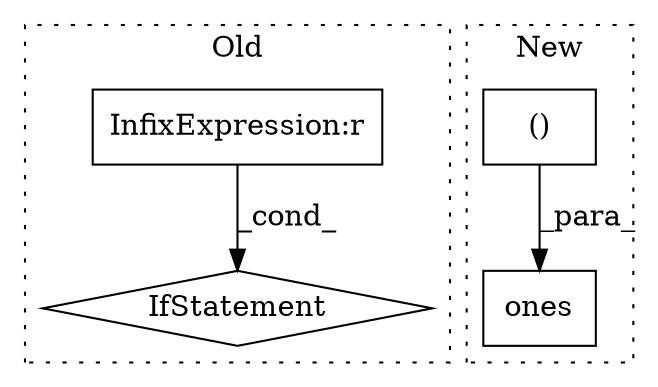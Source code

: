 digraph G {
subgraph cluster0 {
1 [label="IfStatement" a="25" s="4376,4414" l="4,2" shape="diamond"];
4 [label="InfixExpression:r" a="27" s="4391" l="4" shape="box"];
label = "Old";
style="dotted";
}
subgraph cluster1 {
2 [label="ones" a="32" s="4152,4191" l="10,2" shape="box"];
3 [label="()" a="106" s="4162" l="29" shape="box"];
label = "New";
style="dotted";
}
3 -> 2 [label="_para_"];
4 -> 1 [label="_cond_"];
}